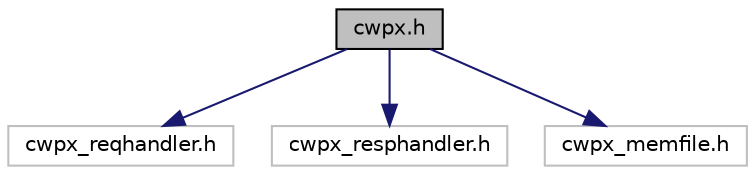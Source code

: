 digraph "cwpx.h"
{
 // LATEX_PDF_SIZE
  edge [fontname="Helvetica",fontsize="10",labelfontname="Helvetica",labelfontsize="10"];
  node [fontname="Helvetica",fontsize="10",shape=record];
  Node1 [label="cwpx.h",height=0.2,width=0.4,color="black", fillcolor="grey75", style="filled", fontcolor="black",tooltip="File containing example of doxygen usage for quick reference."];
  Node1 -> Node2 [color="midnightblue",fontsize="10",style="solid",fontname="Helvetica"];
  Node2 [label="cwpx_reqhandler.h",height=0.2,width=0.4,color="grey75", fillcolor="white", style="filled",tooltip=" "];
  Node1 -> Node3 [color="midnightblue",fontsize="10",style="solid",fontname="Helvetica"];
  Node3 [label="cwpx_resphandler.h",height=0.2,width=0.4,color="grey75", fillcolor="white", style="filled",tooltip=" "];
  Node1 -> Node4 [color="midnightblue",fontsize="10",style="solid",fontname="Helvetica"];
  Node4 [label="cwpx_memfile.h",height=0.2,width=0.4,color="grey75", fillcolor="white", style="filled",tooltip=" "];
}
